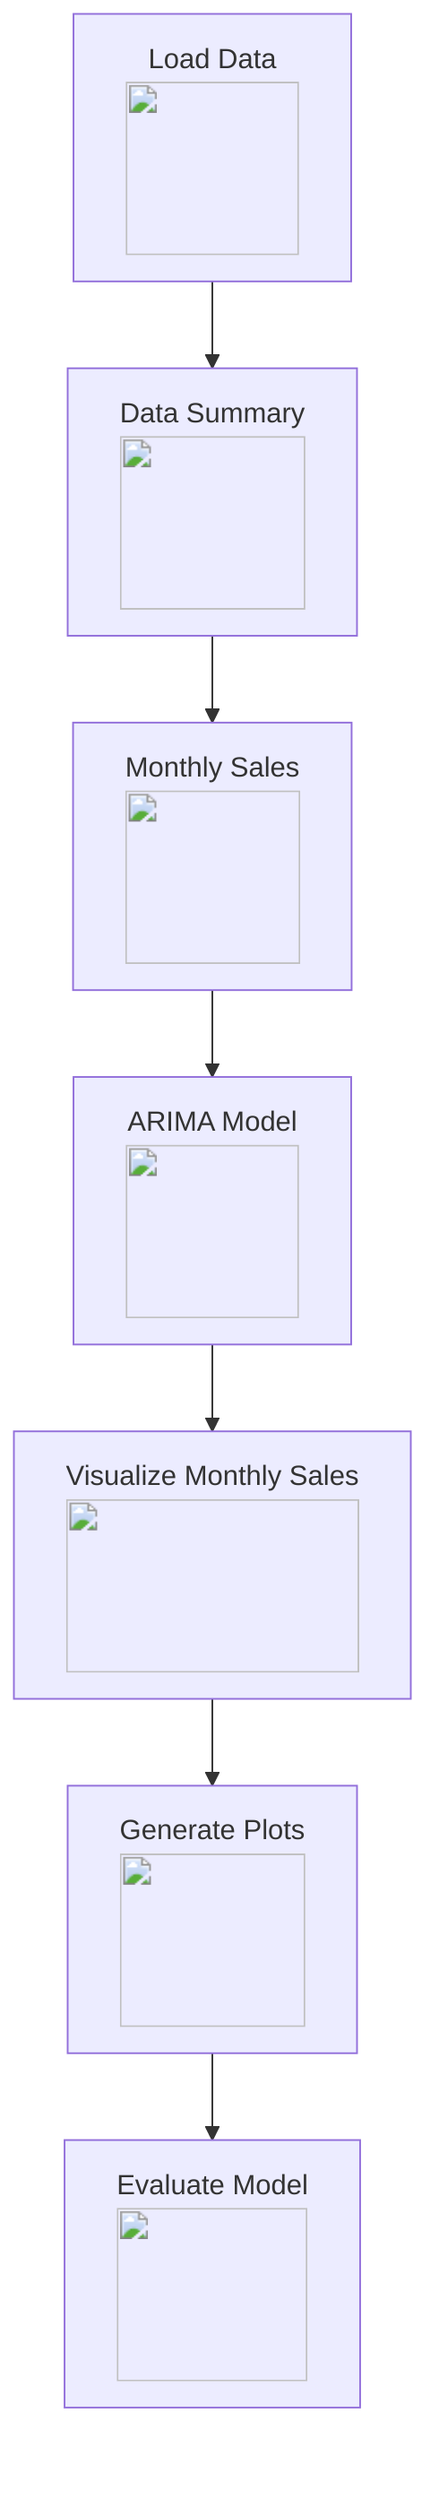 graph TD;
    A["Load Data <br/><img src='icons/file.svg' width=100 height=100/> "] --> B["Data Summary <br/><img src='icons/table.svg' width=100 height=100/> "]
    B --> C["Monthly Sales <br/><img src='icons/column_split.svg' width=100 height=100/> "]
    C --> D["ARIMA Model <br/><img src='icons/brain.svg' width=100 height=100/> "]
    D --> E["Visualize Monthly Sales <br/><img src='icons/image.svg' width=100 height=100/> "]
    E --> F["Generate Plots <br/><img src='icons/column_split.svg' width=100 height=100/> "]
    F --> G["Evaluate Model <br/><img src='icons/column_split.svg' width=100 height=100/> "]